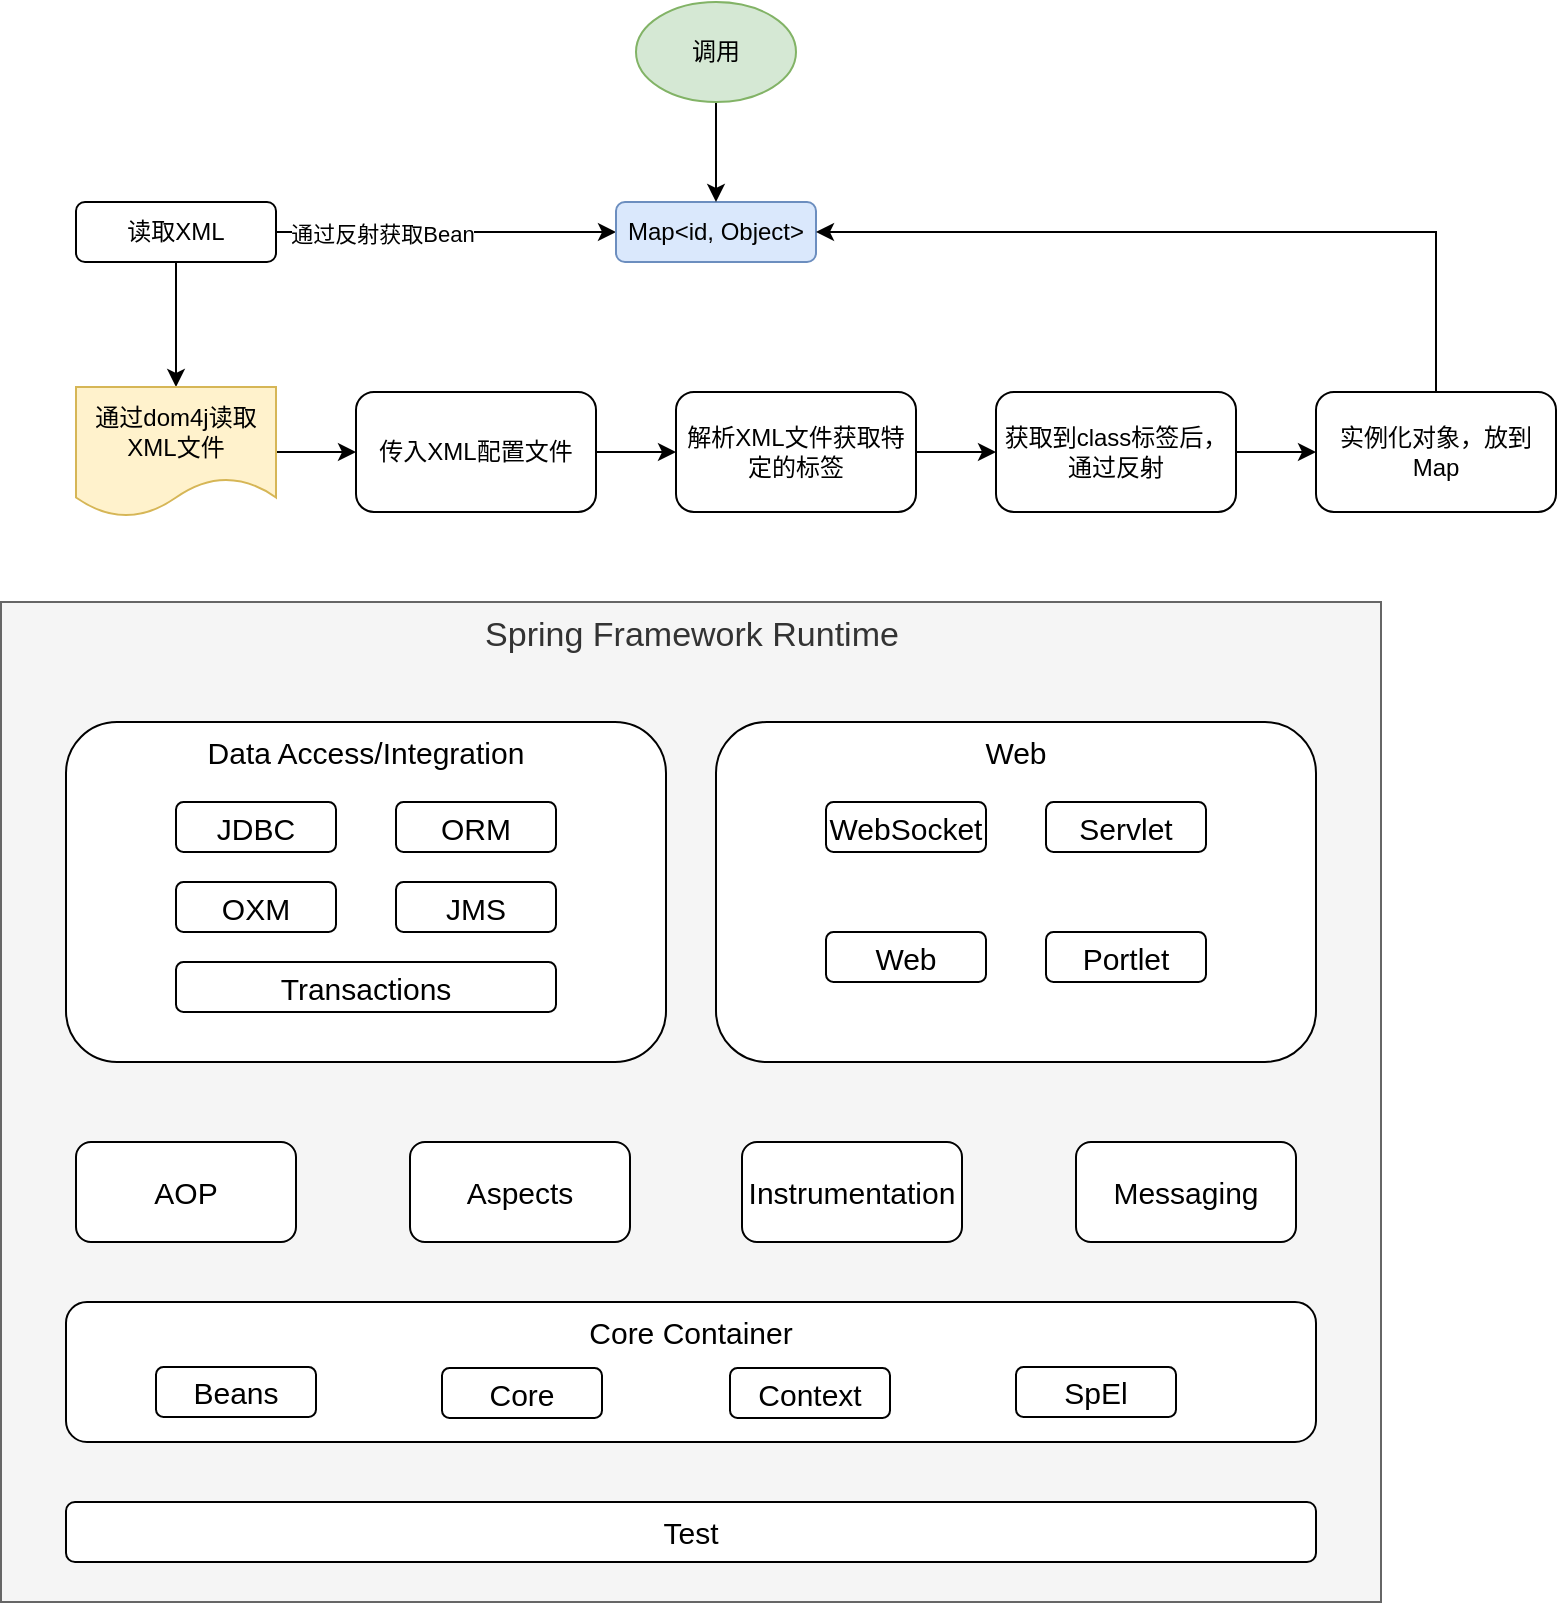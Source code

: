 <mxfile version="16.6.2" type="github">
  <diagram id="T7d45cLhsy7gTXaBxhxJ" name="Page-1">
    <mxGraphModel dx="946" dy="621" grid="1" gridSize="10" guides="1" tooltips="1" connect="1" arrows="1" fold="1" page="1" pageScale="1" pageWidth="827" pageHeight="1169" math="0" shadow="0">
      <root>
        <mxCell id="0" />
        <mxCell id="1" parent="0" />
        <mxCell id="JbUCphLJjqm0brtxgs2n-40" value="Spring Framework Runtime" style="rounded=0;whiteSpace=wrap;html=1;fontSize=17;verticalAlign=top;fillColor=#f5f5f5;fontColor=#333333;strokeColor=#666666;" vertex="1" parent="1">
          <mxGeometry x="22.5" y="320" width="690" height="500" as="geometry" />
        </mxCell>
        <mxCell id="JbUCphLJjqm0brtxgs2n-3" value="" style="edgeStyle=orthogonalEdgeStyle;rounded=0;orthogonalLoop=1;jettySize=auto;html=1;" edge="1" parent="1" source="JbUCphLJjqm0brtxgs2n-1" target="JbUCphLJjqm0brtxgs2n-2">
          <mxGeometry relative="1" as="geometry" />
        </mxCell>
        <mxCell id="JbUCphLJjqm0brtxgs2n-4" value="通过反射获取Bean" style="edgeLabel;html=1;align=center;verticalAlign=middle;resizable=0;points=[];" vertex="1" connectable="0" parent="JbUCphLJjqm0brtxgs2n-3">
          <mxGeometry x="-0.375" y="-1" relative="1" as="geometry">
            <mxPoint as="offset" />
          </mxGeometry>
        </mxCell>
        <mxCell id="JbUCphLJjqm0brtxgs2n-6" value="" style="edgeStyle=orthogonalEdgeStyle;rounded=0;orthogonalLoop=1;jettySize=auto;html=1;" edge="1" parent="1" source="JbUCphLJjqm0brtxgs2n-1" target="JbUCphLJjqm0brtxgs2n-5">
          <mxGeometry relative="1" as="geometry" />
        </mxCell>
        <mxCell id="JbUCphLJjqm0brtxgs2n-1" value="读取XML" style="rounded=1;whiteSpace=wrap;html=1;" vertex="1" parent="1">
          <mxGeometry x="60" y="120" width="100" height="30" as="geometry" />
        </mxCell>
        <mxCell id="JbUCphLJjqm0brtxgs2n-2" value="Map&amp;lt;id, Object&amp;gt;" style="whiteSpace=wrap;html=1;rounded=1;fillColor=#dae8fc;strokeColor=#6c8ebf;" vertex="1" parent="1">
          <mxGeometry x="330" y="120" width="100" height="30" as="geometry" />
        </mxCell>
        <mxCell id="JbUCphLJjqm0brtxgs2n-8" value="" style="edgeStyle=orthogonalEdgeStyle;rounded=0;orthogonalLoop=1;jettySize=auto;html=1;" edge="1" parent="1" source="JbUCphLJjqm0brtxgs2n-5" target="JbUCphLJjqm0brtxgs2n-7">
          <mxGeometry relative="1" as="geometry" />
        </mxCell>
        <mxCell id="JbUCphLJjqm0brtxgs2n-5" value="通过dom4j读取XML文件" style="shape=document;whiteSpace=wrap;html=1;boundedLbl=1;rounded=1;fillColor=#fff2cc;strokeColor=#d6b656;" vertex="1" parent="1">
          <mxGeometry x="60" y="212.5" width="100" height="65" as="geometry" />
        </mxCell>
        <mxCell id="JbUCphLJjqm0brtxgs2n-10" value="" style="edgeStyle=orthogonalEdgeStyle;rounded=0;orthogonalLoop=1;jettySize=auto;html=1;" edge="1" parent="1" source="JbUCphLJjqm0brtxgs2n-7" target="JbUCphLJjqm0brtxgs2n-9">
          <mxGeometry relative="1" as="geometry" />
        </mxCell>
        <mxCell id="JbUCphLJjqm0brtxgs2n-7" value="传入XML配置文件" style="whiteSpace=wrap;html=1;rounded=1;" vertex="1" parent="1">
          <mxGeometry x="200" y="215" width="120" height="60" as="geometry" />
        </mxCell>
        <mxCell id="JbUCphLJjqm0brtxgs2n-12" value="" style="edgeStyle=orthogonalEdgeStyle;rounded=0;orthogonalLoop=1;jettySize=auto;html=1;" edge="1" parent="1" source="JbUCphLJjqm0brtxgs2n-9" target="JbUCphLJjqm0brtxgs2n-11">
          <mxGeometry relative="1" as="geometry" />
        </mxCell>
        <mxCell id="JbUCphLJjqm0brtxgs2n-9" value="解析XML文件获取特定的标签" style="whiteSpace=wrap;html=1;rounded=1;" vertex="1" parent="1">
          <mxGeometry x="360" y="215" width="120" height="60" as="geometry" />
        </mxCell>
        <mxCell id="JbUCphLJjqm0brtxgs2n-14" value="" style="edgeStyle=orthogonalEdgeStyle;rounded=0;orthogonalLoop=1;jettySize=auto;html=1;" edge="1" parent="1" source="JbUCphLJjqm0brtxgs2n-11" target="JbUCphLJjqm0brtxgs2n-13">
          <mxGeometry relative="1" as="geometry" />
        </mxCell>
        <mxCell id="JbUCphLJjqm0brtxgs2n-11" value="获取到class标签后，通过反射" style="whiteSpace=wrap;html=1;rounded=1;" vertex="1" parent="1">
          <mxGeometry x="520" y="215" width="120" height="60" as="geometry" />
        </mxCell>
        <mxCell id="JbUCphLJjqm0brtxgs2n-17" style="edgeStyle=orthogonalEdgeStyle;rounded=0;orthogonalLoop=1;jettySize=auto;html=1;exitX=0.5;exitY=0;exitDx=0;exitDy=0;entryX=1;entryY=0.5;entryDx=0;entryDy=0;" edge="1" parent="1" source="JbUCphLJjqm0brtxgs2n-13" target="JbUCphLJjqm0brtxgs2n-2">
          <mxGeometry relative="1" as="geometry" />
        </mxCell>
        <mxCell id="JbUCphLJjqm0brtxgs2n-13" value="实例化对象，放到Map" style="whiteSpace=wrap;html=1;rounded=1;" vertex="1" parent="1">
          <mxGeometry x="680" y="215" width="120" height="60" as="geometry" />
        </mxCell>
        <mxCell id="JbUCphLJjqm0brtxgs2n-16" style="edgeStyle=orthogonalEdgeStyle;rounded=0;orthogonalLoop=1;jettySize=auto;html=1;exitX=0.5;exitY=1;exitDx=0;exitDy=0;entryX=0.5;entryY=0;entryDx=0;entryDy=0;" edge="1" parent="1" source="JbUCphLJjqm0brtxgs2n-15" target="JbUCphLJjqm0brtxgs2n-2">
          <mxGeometry relative="1" as="geometry" />
        </mxCell>
        <mxCell id="JbUCphLJjqm0brtxgs2n-15" value="调用" style="ellipse;whiteSpace=wrap;html=1;fillColor=#d5e8d4;strokeColor=#82b366;" vertex="1" parent="1">
          <mxGeometry x="340" y="20" width="80" height="50" as="geometry" />
        </mxCell>
        <mxCell id="JbUCphLJjqm0brtxgs2n-18" value="Data Access/Integration" style="rounded=1;whiteSpace=wrap;html=1;verticalAlign=top;fontSize=15;" vertex="1" parent="1">
          <mxGeometry x="55" y="380" width="300" height="170" as="geometry" />
        </mxCell>
        <mxCell id="JbUCphLJjqm0brtxgs2n-19" value="JDBC" style="rounded=1;whiteSpace=wrap;html=1;fontSize=15;" vertex="1" parent="1">
          <mxGeometry x="110" y="420" width="80" height="25" as="geometry" />
        </mxCell>
        <mxCell id="JbUCphLJjqm0brtxgs2n-20" value="ORM" style="rounded=1;whiteSpace=wrap;html=1;fontSize=15;" vertex="1" parent="1">
          <mxGeometry x="220" y="420" width="80" height="25" as="geometry" />
        </mxCell>
        <mxCell id="JbUCphLJjqm0brtxgs2n-21" value="OXM" style="rounded=1;whiteSpace=wrap;html=1;fontSize=15;" vertex="1" parent="1">
          <mxGeometry x="110" y="460" width="80" height="25" as="geometry" />
        </mxCell>
        <mxCell id="JbUCphLJjqm0brtxgs2n-22" value="JMS" style="rounded=1;whiteSpace=wrap;html=1;fontSize=15;" vertex="1" parent="1">
          <mxGeometry x="220" y="460" width="80" height="25" as="geometry" />
        </mxCell>
        <mxCell id="JbUCphLJjqm0brtxgs2n-23" value="Transactions" style="rounded=1;whiteSpace=wrap;html=1;fontSize=15;" vertex="1" parent="1">
          <mxGeometry x="110" y="500" width="190" height="25" as="geometry" />
        </mxCell>
        <mxCell id="JbUCphLJjqm0brtxgs2n-24" value="Web" style="rounded=1;whiteSpace=wrap;html=1;verticalAlign=top;fontSize=15;" vertex="1" parent="1">
          <mxGeometry x="380" y="380" width="300" height="170" as="geometry" />
        </mxCell>
        <mxCell id="JbUCphLJjqm0brtxgs2n-25" value="WebSocket" style="rounded=1;whiteSpace=wrap;html=1;fontSize=15;" vertex="1" parent="1">
          <mxGeometry x="435" y="420" width="80" height="25" as="geometry" />
        </mxCell>
        <mxCell id="JbUCphLJjqm0brtxgs2n-26" value="Servlet" style="rounded=1;whiteSpace=wrap;html=1;fontSize=15;" vertex="1" parent="1">
          <mxGeometry x="545" y="420" width="80" height="25" as="geometry" />
        </mxCell>
        <mxCell id="JbUCphLJjqm0brtxgs2n-27" value="Web" style="rounded=1;whiteSpace=wrap;html=1;fontSize=15;" vertex="1" parent="1">
          <mxGeometry x="435" y="485" width="80" height="25" as="geometry" />
        </mxCell>
        <mxCell id="JbUCphLJjqm0brtxgs2n-28" value="Portlet" style="rounded=1;whiteSpace=wrap;html=1;fontSize=15;" vertex="1" parent="1">
          <mxGeometry x="545" y="485" width="80" height="25" as="geometry" />
        </mxCell>
        <mxCell id="JbUCphLJjqm0brtxgs2n-30" value="AOP" style="rounded=1;whiteSpace=wrap;html=1;fontSize=15;flipH=1;flipV=1;" vertex="1" parent="1">
          <mxGeometry x="60" y="590" width="110" height="50" as="geometry" />
        </mxCell>
        <mxCell id="JbUCphLJjqm0brtxgs2n-31" value="Aspects" style="rounded=1;whiteSpace=wrap;html=1;fontSize=15;flipH=1;flipV=1;" vertex="1" parent="1">
          <mxGeometry x="227" y="590" width="110" height="50" as="geometry" />
        </mxCell>
        <mxCell id="JbUCphLJjqm0brtxgs2n-32" value="Instrumentation" style="rounded=1;whiteSpace=wrap;html=1;fontSize=15;flipH=1;flipV=1;" vertex="1" parent="1">
          <mxGeometry x="393" y="590" width="110" height="50" as="geometry" />
        </mxCell>
        <mxCell id="JbUCphLJjqm0brtxgs2n-33" value="Messaging" style="rounded=1;whiteSpace=wrap;html=1;fontSize=15;flipH=1;flipV=1;" vertex="1" parent="1">
          <mxGeometry x="560" y="590" width="110" height="50" as="geometry" />
        </mxCell>
        <mxCell id="JbUCphLJjqm0brtxgs2n-34" value="Core Container" style="rounded=1;whiteSpace=wrap;html=1;fontSize=15;verticalAlign=top;" vertex="1" parent="1">
          <mxGeometry x="55" y="670" width="625" height="70" as="geometry" />
        </mxCell>
        <mxCell id="JbUCphLJjqm0brtxgs2n-35" value="Beans&lt;span style=&quot;color: rgba(0 , 0 , 0 , 0) ; font-family: monospace ; font-size: 0px&quot;&gt;%3CmxGraphModel%3E%3Croot%3E%3CmxCell%20id%3D%220%22%2F%3E%3CmxCell%20id%3D%221%22%20parent%3D%220%22%2F%3E%3CmxCell%20id%3D%222%22%20value%3D%22JDBC%22%20style%3D%22rounded%3D1%3BwhiteSpace%3Dwrap%3Bhtml%3D1%3BfontSize%3D15%3B%22%20vertex%3D%221%22%20parent%3D%221%22%3E%3CmxGeometry%20x%3D%22110%22%20y%3D%22420%22%20width%3D%2280%22%20height%3D%2225%22%20as%3D%22geometry%22%2F%3E%3C%2FmxCell%3E%3C%2Froot%3E%3C%2FmxGraphModel%3E&lt;/span&gt;" style="rounded=1;whiteSpace=wrap;html=1;fontSize=15;" vertex="1" parent="1">
          <mxGeometry x="100" y="702.5" width="80" height="25" as="geometry" />
        </mxCell>
        <mxCell id="JbUCphLJjqm0brtxgs2n-36" value="Core" style="rounded=1;whiteSpace=wrap;html=1;fontSize=15;" vertex="1" parent="1">
          <mxGeometry x="243" y="703" width="80" height="25" as="geometry" />
        </mxCell>
        <mxCell id="JbUCphLJjqm0brtxgs2n-37" value="Context" style="rounded=1;whiteSpace=wrap;html=1;fontSize=15;" vertex="1" parent="1">
          <mxGeometry x="387" y="703" width="80" height="25" as="geometry" />
        </mxCell>
        <mxCell id="JbUCphLJjqm0brtxgs2n-38" value="SpEl" style="rounded=1;whiteSpace=wrap;html=1;fontSize=15;" vertex="1" parent="1">
          <mxGeometry x="530" y="702.5" width="80" height="25" as="geometry" />
        </mxCell>
        <mxCell id="JbUCphLJjqm0brtxgs2n-39" value="Test" style="rounded=1;whiteSpace=wrap;html=1;fontSize=15;" vertex="1" parent="1">
          <mxGeometry x="55" y="770" width="625" height="30" as="geometry" />
        </mxCell>
      </root>
    </mxGraphModel>
  </diagram>
</mxfile>
